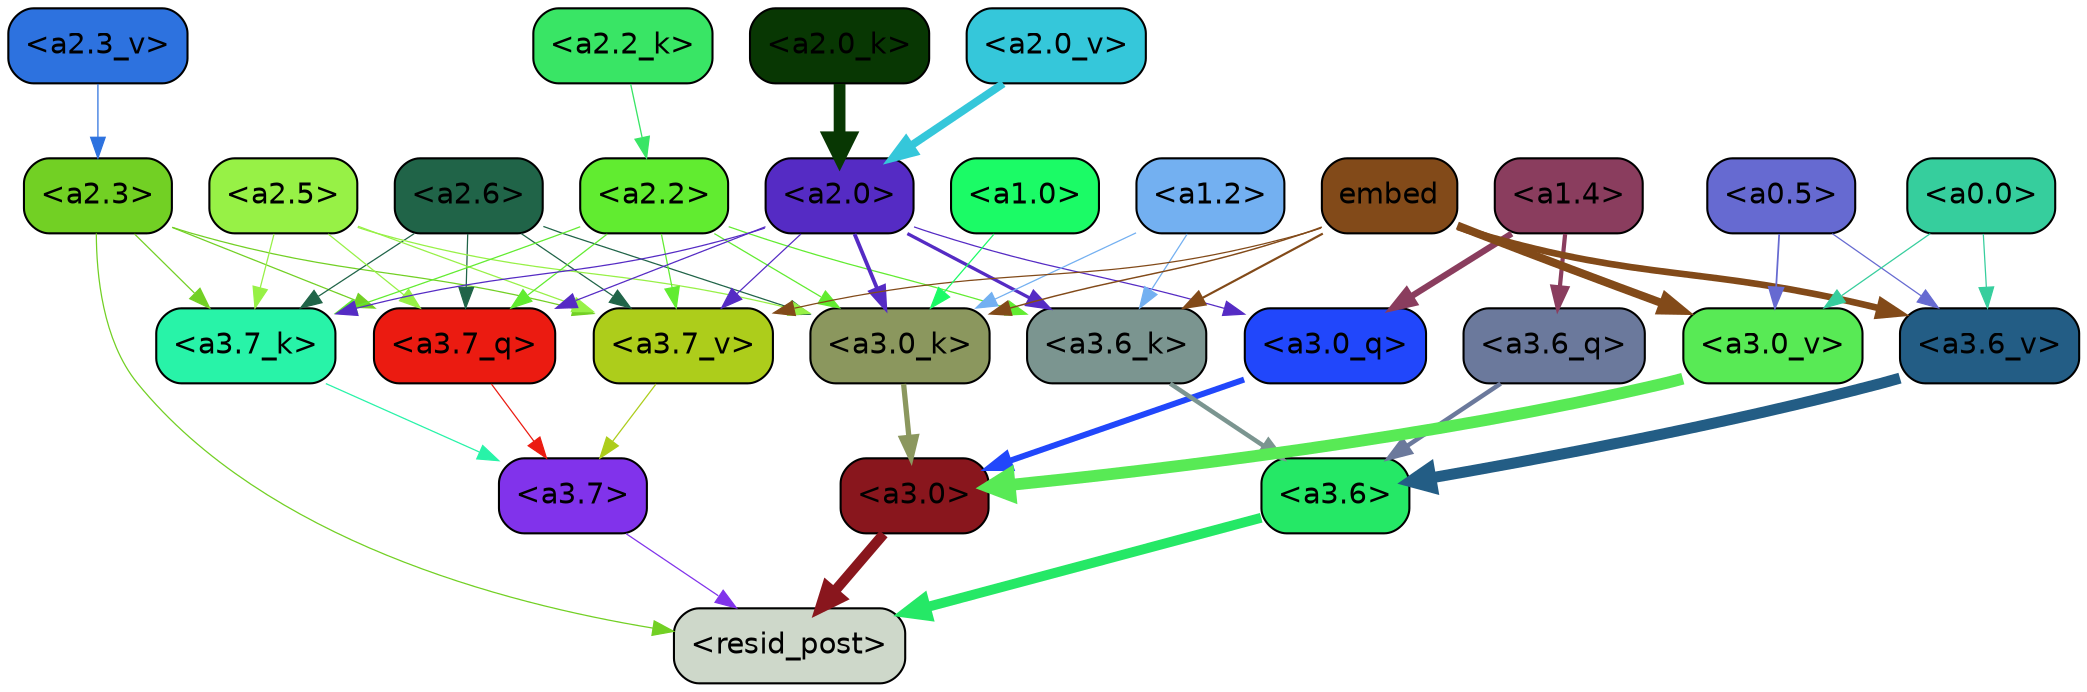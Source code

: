 strict digraph "" {
	graph [bgcolor=transparent,
		layout=dot,
		overlap=false,
		splines=true
	];
	"<a3.7>"	[color=black,
		fillcolor="#8133eb",
		fontname=Helvetica,
		shape=box,
		style="filled, rounded"];
	"<resid_post>"	[color=black,
		fillcolor="#ced8ca",
		fontname=Helvetica,
		shape=box,
		style="filled, rounded"];
	"<a3.7>" -> "<resid_post>"	[color="#8133eb",
		penwidth=0.6];
	"<a3.6>"	[color=black,
		fillcolor="#25e866",
		fontname=Helvetica,
		shape=box,
		style="filled, rounded"];
	"<a3.6>" -> "<resid_post>"	[color="#25e866",
		penwidth=4.751592040061951];
	"<a3.0>"	[color=black,
		fillcolor="#89161d",
		fontname=Helvetica,
		shape=box,
		style="filled, rounded"];
	"<a3.0>" -> "<resid_post>"	[color="#89161d",
		penwidth=4.904066681861877];
	"<a2.3>"	[color=black,
		fillcolor="#72d024",
		fontname=Helvetica,
		shape=box,
		style="filled, rounded"];
	"<a2.3>" -> "<resid_post>"	[color="#72d024",
		penwidth=0.6];
	"<a3.7_q>"	[color=black,
		fillcolor="#eb1b11",
		fontname=Helvetica,
		shape=box,
		style="filled, rounded"];
	"<a2.3>" -> "<a3.7_q>"	[color="#72d024",
		penwidth=0.6];
	"<a3.7_k>"	[color=black,
		fillcolor="#28f3a8",
		fontname=Helvetica,
		shape=box,
		style="filled, rounded"];
	"<a2.3>" -> "<a3.7_k>"	[color="#72d024",
		penwidth=0.6];
	"<a3.7_v>"	[color=black,
		fillcolor="#adcd1b",
		fontname=Helvetica,
		shape=box,
		style="filled, rounded"];
	"<a2.3>" -> "<a3.7_v>"	[color="#72d024",
		penwidth=0.6];
	"<a3.7_q>" -> "<a3.7>"	[color="#eb1b11",
		penwidth=0.6];
	"<a3.6_q>"	[color=black,
		fillcolor="#6b799c",
		fontname=Helvetica,
		shape=box,
		style="filled, rounded"];
	"<a3.6_q>" -> "<a3.6>"	[color="#6b799c",
		penwidth=2.160832464694977];
	"<a3.0_q>"	[color=black,
		fillcolor="#2147fb",
		fontname=Helvetica,
		shape=box,
		style="filled, rounded"];
	"<a3.0_q>" -> "<a3.0>"	[color="#2147fb",
		penwidth=2.870753765106201];
	"<a3.7_k>" -> "<a3.7>"	[color="#28f3a8",
		penwidth=0.6];
	"<a3.6_k>"	[color=black,
		fillcolor="#7b9590",
		fontname=Helvetica,
		shape=box,
		style="filled, rounded"];
	"<a3.6_k>" -> "<a3.6>"	[color="#7b9590",
		penwidth=2.13908451795578];
	"<a3.0_k>"	[color=black,
		fillcolor="#8b975e",
		fontname=Helvetica,
		shape=box,
		style="filled, rounded"];
	"<a3.0_k>" -> "<a3.0>"	[color="#8b975e",
		penwidth=2.520303964614868];
	"<a3.7_v>" -> "<a3.7>"	[color="#adcd1b",
		penwidth=0.6];
	"<a3.6_v>"	[color=black,
		fillcolor="#235d85",
		fontname=Helvetica,
		shape=box,
		style="filled, rounded"];
	"<a3.6_v>" -> "<a3.6>"	[color="#235d85",
		penwidth=5.297133803367615];
	"<a3.0_v>"	[color=black,
		fillcolor="#58ea55",
		fontname=Helvetica,
		shape=box,
		style="filled, rounded"];
	"<a3.0_v>" -> "<a3.0>"	[color="#58ea55",
		penwidth=5.680712580680847];
	"<a2.6>"	[color=black,
		fillcolor="#206448",
		fontname=Helvetica,
		shape=box,
		style="filled, rounded"];
	"<a2.6>" -> "<a3.7_q>"	[color="#206448",
		penwidth=0.6];
	"<a2.6>" -> "<a3.7_k>"	[color="#206448",
		penwidth=0.6];
	"<a2.6>" -> "<a3.0_k>"	[color="#206448",
		penwidth=0.6];
	"<a2.6>" -> "<a3.7_v>"	[color="#206448",
		penwidth=0.6];
	"<a2.5>"	[color=black,
		fillcolor="#97f146",
		fontname=Helvetica,
		shape=box,
		style="filled, rounded"];
	"<a2.5>" -> "<a3.7_q>"	[color="#97f146",
		penwidth=0.6];
	"<a2.5>" -> "<a3.7_k>"	[color="#97f146",
		penwidth=0.6];
	"<a2.5>" -> "<a3.0_k>"	[color="#97f146",
		penwidth=0.6];
	"<a2.5>" -> "<a3.7_v>"	[color="#97f146",
		penwidth=0.6];
	"<a2.2>"	[color=black,
		fillcolor="#61ec30",
		fontname=Helvetica,
		shape=box,
		style="filled, rounded"];
	"<a2.2>" -> "<a3.7_q>"	[color="#61ec30",
		penwidth=0.6];
	"<a2.2>" -> "<a3.7_k>"	[color="#61ec30",
		penwidth=0.6];
	"<a2.2>" -> "<a3.6_k>"	[color="#61ec30",
		penwidth=0.6];
	"<a2.2>" -> "<a3.0_k>"	[color="#61ec30",
		penwidth=0.6];
	"<a2.2>" -> "<a3.7_v>"	[color="#61ec30",
		penwidth=0.6];
	"<a2.0>"	[color=black,
		fillcolor="#552bc4",
		fontname=Helvetica,
		shape=box,
		style="filled, rounded"];
	"<a2.0>" -> "<a3.7_q>"	[color="#552bc4",
		penwidth=0.6];
	"<a2.0>" -> "<a3.0_q>"	[color="#552bc4",
		penwidth=0.6];
	"<a2.0>" -> "<a3.7_k>"	[color="#552bc4",
		penwidth=0.6];
	"<a2.0>" -> "<a3.6_k>"	[color="#552bc4",
		penwidth=1.5897698998451233];
	"<a2.0>" -> "<a3.0_k>"	[color="#552bc4",
		penwidth=1.8405593037605286];
	"<a2.0>" -> "<a3.7_v>"	[color="#552bc4",
		penwidth=0.6];
	"<a1.4>"	[color=black,
		fillcolor="#8a3d5e",
		fontname=Helvetica,
		shape=box,
		style="filled, rounded"];
	"<a1.4>" -> "<a3.6_q>"	[color="#8a3d5e",
		penwidth=2.0260728895664215];
	"<a1.4>" -> "<a3.0_q>"	[color="#8a3d5e",
		penwidth=3.0185627341270447];
	"<a1.2>"	[color=black,
		fillcolor="#73b0f1",
		fontname=Helvetica,
		shape=box,
		style="filled, rounded"];
	"<a1.2>" -> "<a3.6_k>"	[color="#73b0f1",
		penwidth=0.6];
	"<a1.2>" -> "<a3.0_k>"	[color="#73b0f1",
		penwidth=0.6];
	embed	[color=black,
		fillcolor="#824a19",
		fontname=Helvetica,
		shape=box,
		style="filled, rounded"];
	embed -> "<a3.6_k>"	[color="#824a19",
		penwidth=1.046662151813507];
	embed -> "<a3.0_k>"	[color="#824a19",
		penwidth=0.6995279788970947];
	embed -> "<a3.7_v>"	[color="#824a19",
		penwidth=0.6];
	embed -> "<a3.6_v>"	[color="#824a19",
		penwidth=3.1840110421180725];
	embed -> "<a3.0_v>"	[color="#824a19",
		penwidth=3.9005755856633186];
	"<a1.0>"	[color=black,
		fillcolor="#1bfb66",
		fontname=Helvetica,
		shape=box,
		style="filled, rounded"];
	"<a1.0>" -> "<a3.0_k>"	[color="#1bfb66",
		penwidth=0.6];
	"<a0.5>"	[color=black,
		fillcolor="#666ad1",
		fontname=Helvetica,
		shape=box,
		style="filled, rounded"];
	"<a0.5>" -> "<a3.6_v>"	[color="#666ad1",
		penwidth=0.6];
	"<a0.5>" -> "<a3.0_v>"	[color="#666ad1",
		penwidth=0.8493617177009583];
	"<a0.0>"	[color=black,
		fillcolor="#36ce9d",
		fontname=Helvetica,
		shape=box,
		style="filled, rounded"];
	"<a0.0>" -> "<a3.6_v>"	[color="#36ce9d",
		penwidth=0.6];
	"<a0.0>" -> "<a3.0_v>"	[color="#36ce9d",
		penwidth=0.6];
	"<a2.2_k>"	[color=black,
		fillcolor="#39e565",
		fontname=Helvetica,
		shape=box,
		style="filled, rounded"];
	"<a2.2_k>" -> "<a2.2>"	[color="#39e565",
		penwidth=0.6304321400821209];
	"<a2.0_k>"	[color=black,
		fillcolor="#083703",
		fontname=Helvetica,
		shape=box,
		style="filled, rounded"];
	"<a2.0_k>" -> "<a2.0>"	[color="#083703",
		penwidth=5.6445024609565735];
	"<a2.3_v>"	[color=black,
		fillcolor="#2d72df",
		fontname=Helvetica,
		shape=box,
		style="filled, rounded"];
	"<a2.3_v>" -> "<a2.3>"	[color="#2d72df",
		penwidth=0.6];
	"<a2.0_v>"	[color=black,
		fillcolor="#35c7da",
		fontname=Helvetica,
		shape=box,
		style="filled, rounded"];
	"<a2.0_v>" -> "<a2.0>"	[color="#35c7da",
		penwidth=3.781584322452545];
}
